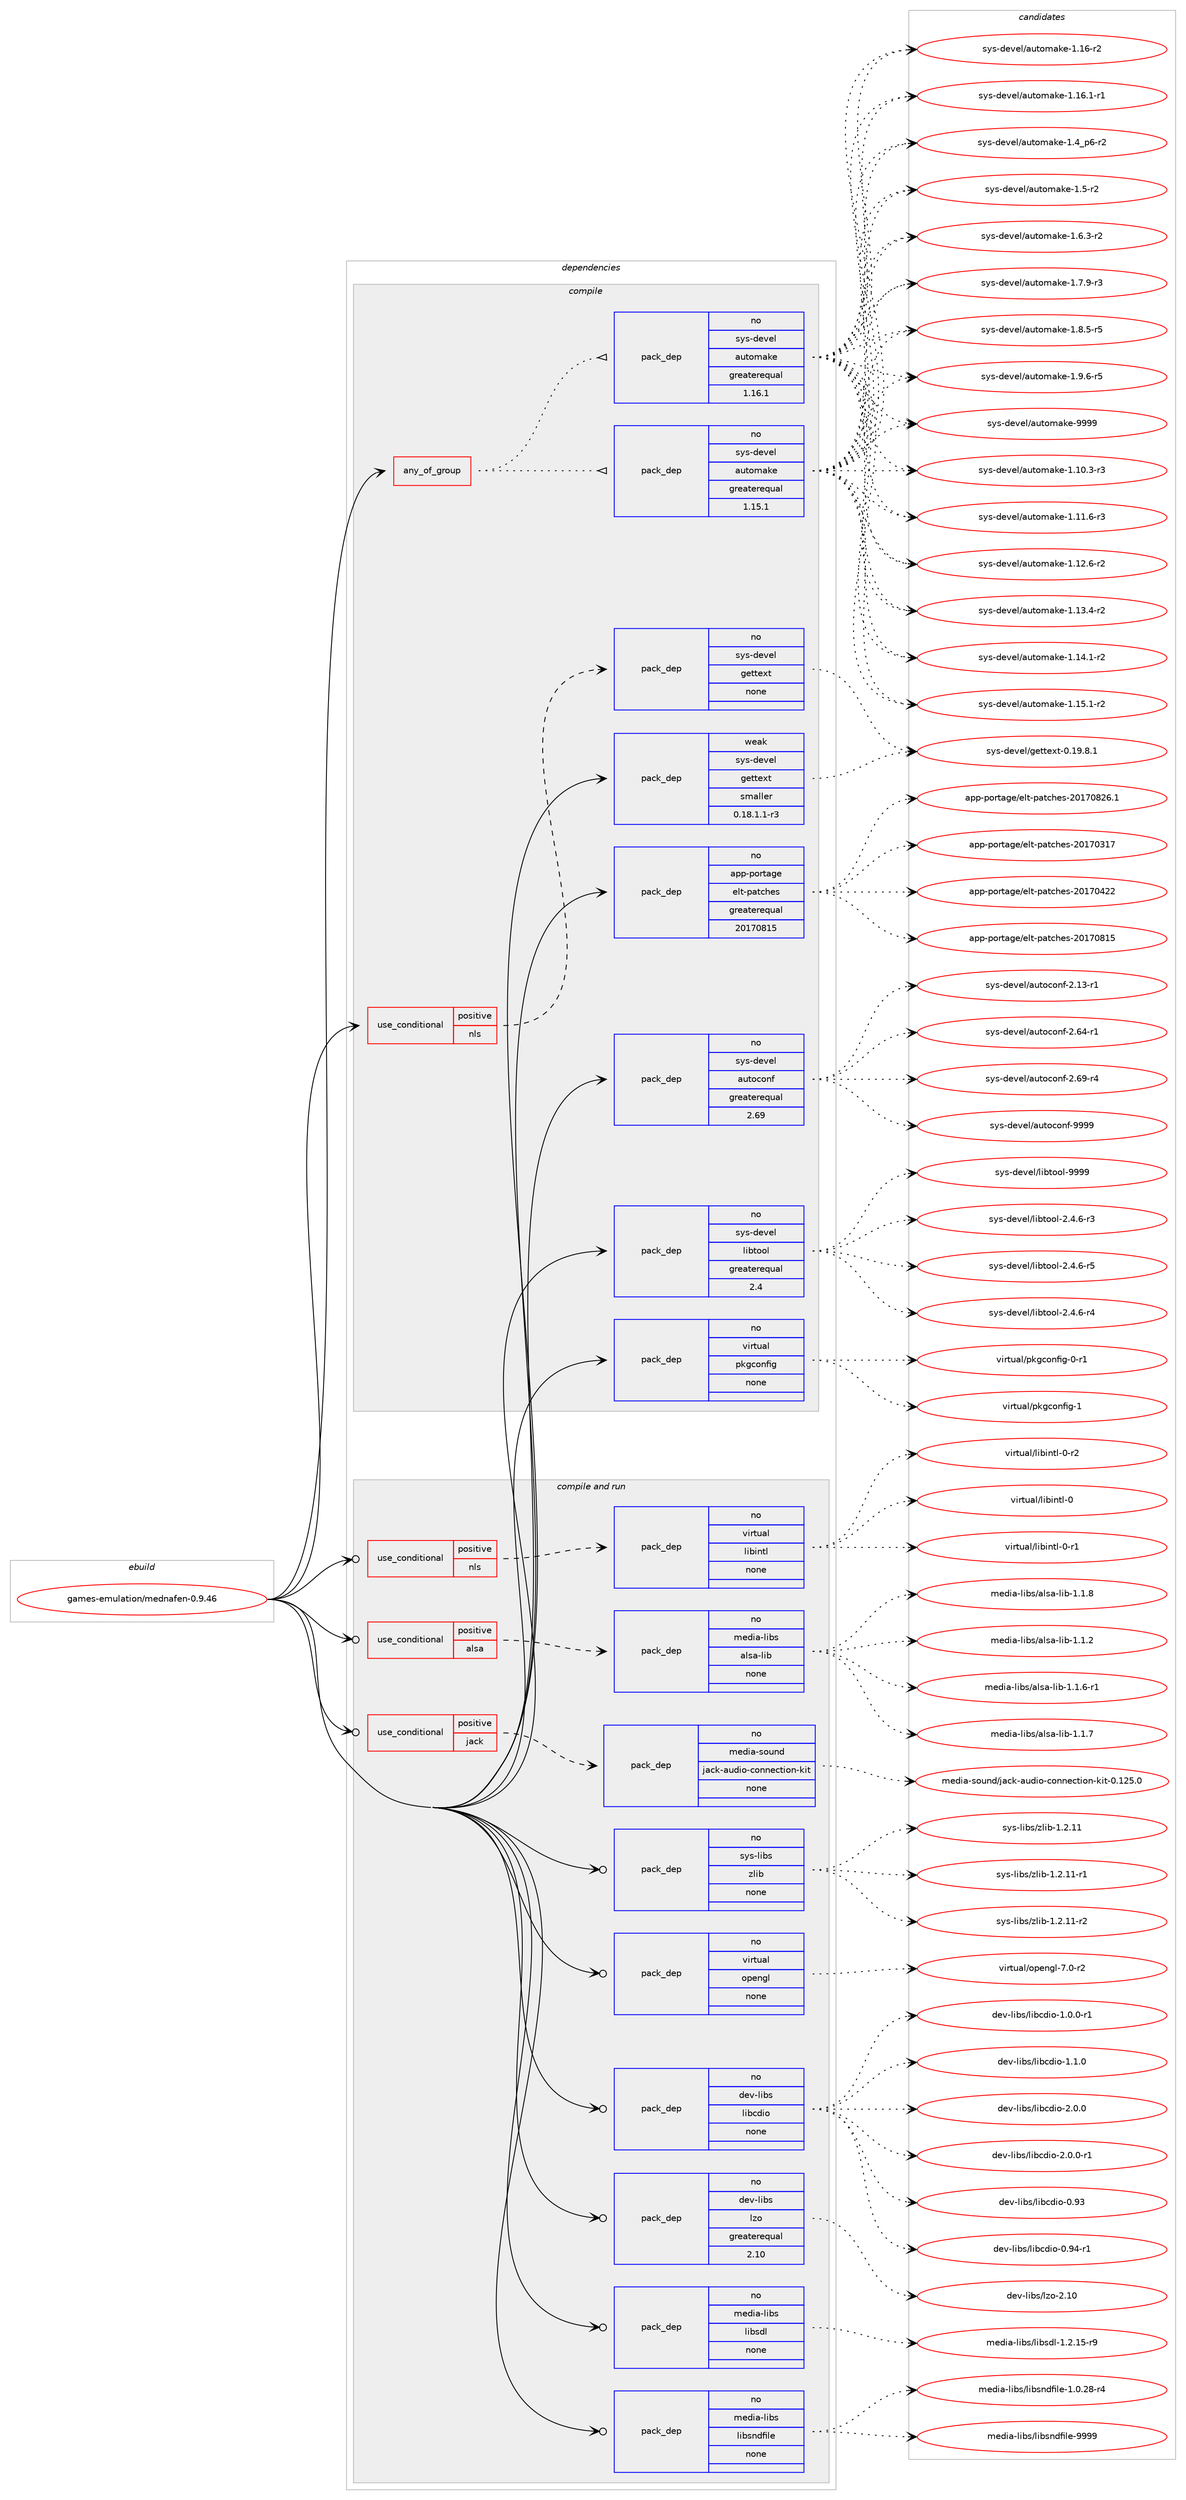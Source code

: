 digraph prolog {

# *************
# Graph options
# *************

newrank=true;
concentrate=true;
compound=true;
graph [rankdir=LR,fontname=Helvetica,fontsize=10,ranksep=1.5];#, ranksep=2.5, nodesep=0.2];
edge  [arrowhead=vee];
node  [fontname=Helvetica,fontsize=10];

# **********
# The ebuild
# **********

subgraph cluster_leftcol {
color=gray;
rank=same;
label=<<i>ebuild</i>>;
id [label="games-emulation/mednafen-0.9.46", color=red, width=4, href="../games-emulation/mednafen-0.9.46.svg"];
}

# ****************
# The dependencies
# ****************

subgraph cluster_midcol {
color=gray;
label=<<i>dependencies</i>>;
subgraph cluster_compile {
fillcolor="#eeeeee";
style=filled;
label=<<i>compile</i>>;
subgraph any23257 {
dependency1555929 [label=<<TABLE BORDER="0" CELLBORDER="1" CELLSPACING="0" CELLPADDING="4"><TR><TD CELLPADDING="10">any_of_group</TD></TR></TABLE>>, shape=none, color=red];subgraph pack1105801 {
dependency1555930 [label=<<TABLE BORDER="0" CELLBORDER="1" CELLSPACING="0" CELLPADDING="4" WIDTH="220"><TR><TD ROWSPAN="6" CELLPADDING="30">pack_dep</TD></TR><TR><TD WIDTH="110">no</TD></TR><TR><TD>sys-devel</TD></TR><TR><TD>automake</TD></TR><TR><TD>greaterequal</TD></TR><TR><TD>1.16.1</TD></TR></TABLE>>, shape=none, color=blue];
}
dependency1555929:e -> dependency1555930:w [weight=20,style="dotted",arrowhead="oinv"];
subgraph pack1105802 {
dependency1555931 [label=<<TABLE BORDER="0" CELLBORDER="1" CELLSPACING="0" CELLPADDING="4" WIDTH="220"><TR><TD ROWSPAN="6" CELLPADDING="30">pack_dep</TD></TR><TR><TD WIDTH="110">no</TD></TR><TR><TD>sys-devel</TD></TR><TR><TD>automake</TD></TR><TR><TD>greaterequal</TD></TR><TR><TD>1.15.1</TD></TR></TABLE>>, shape=none, color=blue];
}
dependency1555929:e -> dependency1555931:w [weight=20,style="dotted",arrowhead="oinv"];
}
id:e -> dependency1555929:w [weight=20,style="solid",arrowhead="vee"];
subgraph cond426278 {
dependency1555932 [label=<<TABLE BORDER="0" CELLBORDER="1" CELLSPACING="0" CELLPADDING="4"><TR><TD ROWSPAN="3" CELLPADDING="10">use_conditional</TD></TR><TR><TD>positive</TD></TR><TR><TD>nls</TD></TR></TABLE>>, shape=none, color=red];
subgraph pack1105803 {
dependency1555933 [label=<<TABLE BORDER="0" CELLBORDER="1" CELLSPACING="0" CELLPADDING="4" WIDTH="220"><TR><TD ROWSPAN="6" CELLPADDING="30">pack_dep</TD></TR><TR><TD WIDTH="110">no</TD></TR><TR><TD>sys-devel</TD></TR><TR><TD>gettext</TD></TR><TR><TD>none</TD></TR><TR><TD></TD></TR></TABLE>>, shape=none, color=blue];
}
dependency1555932:e -> dependency1555933:w [weight=20,style="dashed",arrowhead="vee"];
}
id:e -> dependency1555932:w [weight=20,style="solid",arrowhead="vee"];
subgraph pack1105804 {
dependency1555934 [label=<<TABLE BORDER="0" CELLBORDER="1" CELLSPACING="0" CELLPADDING="4" WIDTH="220"><TR><TD ROWSPAN="6" CELLPADDING="30">pack_dep</TD></TR><TR><TD WIDTH="110">no</TD></TR><TR><TD>app-portage</TD></TR><TR><TD>elt-patches</TD></TR><TR><TD>greaterequal</TD></TR><TR><TD>20170815</TD></TR></TABLE>>, shape=none, color=blue];
}
id:e -> dependency1555934:w [weight=20,style="solid",arrowhead="vee"];
subgraph pack1105805 {
dependency1555935 [label=<<TABLE BORDER="0" CELLBORDER="1" CELLSPACING="0" CELLPADDING="4" WIDTH="220"><TR><TD ROWSPAN="6" CELLPADDING="30">pack_dep</TD></TR><TR><TD WIDTH="110">no</TD></TR><TR><TD>sys-devel</TD></TR><TR><TD>autoconf</TD></TR><TR><TD>greaterequal</TD></TR><TR><TD>2.69</TD></TR></TABLE>>, shape=none, color=blue];
}
id:e -> dependency1555935:w [weight=20,style="solid",arrowhead="vee"];
subgraph pack1105806 {
dependency1555936 [label=<<TABLE BORDER="0" CELLBORDER="1" CELLSPACING="0" CELLPADDING="4" WIDTH="220"><TR><TD ROWSPAN="6" CELLPADDING="30">pack_dep</TD></TR><TR><TD WIDTH="110">no</TD></TR><TR><TD>sys-devel</TD></TR><TR><TD>libtool</TD></TR><TR><TD>greaterequal</TD></TR><TR><TD>2.4</TD></TR></TABLE>>, shape=none, color=blue];
}
id:e -> dependency1555936:w [weight=20,style="solid",arrowhead="vee"];
subgraph pack1105807 {
dependency1555937 [label=<<TABLE BORDER="0" CELLBORDER="1" CELLSPACING="0" CELLPADDING="4" WIDTH="220"><TR><TD ROWSPAN="6" CELLPADDING="30">pack_dep</TD></TR><TR><TD WIDTH="110">no</TD></TR><TR><TD>virtual</TD></TR><TR><TD>pkgconfig</TD></TR><TR><TD>none</TD></TR><TR><TD></TD></TR></TABLE>>, shape=none, color=blue];
}
id:e -> dependency1555937:w [weight=20,style="solid",arrowhead="vee"];
subgraph pack1105808 {
dependency1555938 [label=<<TABLE BORDER="0" CELLBORDER="1" CELLSPACING="0" CELLPADDING="4" WIDTH="220"><TR><TD ROWSPAN="6" CELLPADDING="30">pack_dep</TD></TR><TR><TD WIDTH="110">weak</TD></TR><TR><TD>sys-devel</TD></TR><TR><TD>gettext</TD></TR><TR><TD>smaller</TD></TR><TR><TD>0.18.1.1-r3</TD></TR></TABLE>>, shape=none, color=blue];
}
id:e -> dependency1555938:w [weight=20,style="solid",arrowhead="vee"];
}
subgraph cluster_compileandrun {
fillcolor="#eeeeee";
style=filled;
label=<<i>compile and run</i>>;
subgraph cond426279 {
dependency1555939 [label=<<TABLE BORDER="0" CELLBORDER="1" CELLSPACING="0" CELLPADDING="4"><TR><TD ROWSPAN="3" CELLPADDING="10">use_conditional</TD></TR><TR><TD>positive</TD></TR><TR><TD>alsa</TD></TR></TABLE>>, shape=none, color=red];
subgraph pack1105809 {
dependency1555940 [label=<<TABLE BORDER="0" CELLBORDER="1" CELLSPACING="0" CELLPADDING="4" WIDTH="220"><TR><TD ROWSPAN="6" CELLPADDING="30">pack_dep</TD></TR><TR><TD WIDTH="110">no</TD></TR><TR><TD>media-libs</TD></TR><TR><TD>alsa-lib</TD></TR><TR><TD>none</TD></TR><TR><TD></TD></TR></TABLE>>, shape=none, color=blue];
}
dependency1555939:e -> dependency1555940:w [weight=20,style="dashed",arrowhead="vee"];
}
id:e -> dependency1555939:w [weight=20,style="solid",arrowhead="odotvee"];
subgraph cond426280 {
dependency1555941 [label=<<TABLE BORDER="0" CELLBORDER="1" CELLSPACING="0" CELLPADDING="4"><TR><TD ROWSPAN="3" CELLPADDING="10">use_conditional</TD></TR><TR><TD>positive</TD></TR><TR><TD>jack</TD></TR></TABLE>>, shape=none, color=red];
subgraph pack1105810 {
dependency1555942 [label=<<TABLE BORDER="0" CELLBORDER="1" CELLSPACING="0" CELLPADDING="4" WIDTH="220"><TR><TD ROWSPAN="6" CELLPADDING="30">pack_dep</TD></TR><TR><TD WIDTH="110">no</TD></TR><TR><TD>media-sound</TD></TR><TR><TD>jack-audio-connection-kit</TD></TR><TR><TD>none</TD></TR><TR><TD></TD></TR></TABLE>>, shape=none, color=blue];
}
dependency1555941:e -> dependency1555942:w [weight=20,style="dashed",arrowhead="vee"];
}
id:e -> dependency1555941:w [weight=20,style="solid",arrowhead="odotvee"];
subgraph cond426281 {
dependency1555943 [label=<<TABLE BORDER="0" CELLBORDER="1" CELLSPACING="0" CELLPADDING="4"><TR><TD ROWSPAN="3" CELLPADDING="10">use_conditional</TD></TR><TR><TD>positive</TD></TR><TR><TD>nls</TD></TR></TABLE>>, shape=none, color=red];
subgraph pack1105811 {
dependency1555944 [label=<<TABLE BORDER="0" CELLBORDER="1" CELLSPACING="0" CELLPADDING="4" WIDTH="220"><TR><TD ROWSPAN="6" CELLPADDING="30">pack_dep</TD></TR><TR><TD WIDTH="110">no</TD></TR><TR><TD>virtual</TD></TR><TR><TD>libintl</TD></TR><TR><TD>none</TD></TR><TR><TD></TD></TR></TABLE>>, shape=none, color=blue];
}
dependency1555943:e -> dependency1555944:w [weight=20,style="dashed",arrowhead="vee"];
}
id:e -> dependency1555943:w [weight=20,style="solid",arrowhead="odotvee"];
subgraph pack1105812 {
dependency1555945 [label=<<TABLE BORDER="0" CELLBORDER="1" CELLSPACING="0" CELLPADDING="4" WIDTH="220"><TR><TD ROWSPAN="6" CELLPADDING="30">pack_dep</TD></TR><TR><TD WIDTH="110">no</TD></TR><TR><TD>dev-libs</TD></TR><TR><TD>libcdio</TD></TR><TR><TD>none</TD></TR><TR><TD></TD></TR></TABLE>>, shape=none, color=blue];
}
id:e -> dependency1555945:w [weight=20,style="solid",arrowhead="odotvee"];
subgraph pack1105813 {
dependency1555946 [label=<<TABLE BORDER="0" CELLBORDER="1" CELLSPACING="0" CELLPADDING="4" WIDTH="220"><TR><TD ROWSPAN="6" CELLPADDING="30">pack_dep</TD></TR><TR><TD WIDTH="110">no</TD></TR><TR><TD>dev-libs</TD></TR><TR><TD>lzo</TD></TR><TR><TD>greaterequal</TD></TR><TR><TD>2.10</TD></TR></TABLE>>, shape=none, color=blue];
}
id:e -> dependency1555946:w [weight=20,style="solid",arrowhead="odotvee"];
subgraph pack1105814 {
dependency1555947 [label=<<TABLE BORDER="0" CELLBORDER="1" CELLSPACING="0" CELLPADDING="4" WIDTH="220"><TR><TD ROWSPAN="6" CELLPADDING="30">pack_dep</TD></TR><TR><TD WIDTH="110">no</TD></TR><TR><TD>media-libs</TD></TR><TR><TD>libsdl</TD></TR><TR><TD>none</TD></TR><TR><TD></TD></TR></TABLE>>, shape=none, color=blue];
}
id:e -> dependency1555947:w [weight=20,style="solid",arrowhead="odotvee"];
subgraph pack1105815 {
dependency1555948 [label=<<TABLE BORDER="0" CELLBORDER="1" CELLSPACING="0" CELLPADDING="4" WIDTH="220"><TR><TD ROWSPAN="6" CELLPADDING="30">pack_dep</TD></TR><TR><TD WIDTH="110">no</TD></TR><TR><TD>media-libs</TD></TR><TR><TD>libsndfile</TD></TR><TR><TD>none</TD></TR><TR><TD></TD></TR></TABLE>>, shape=none, color=blue];
}
id:e -> dependency1555948:w [weight=20,style="solid",arrowhead="odotvee"];
subgraph pack1105816 {
dependency1555949 [label=<<TABLE BORDER="0" CELLBORDER="1" CELLSPACING="0" CELLPADDING="4" WIDTH="220"><TR><TD ROWSPAN="6" CELLPADDING="30">pack_dep</TD></TR><TR><TD WIDTH="110">no</TD></TR><TR><TD>sys-libs</TD></TR><TR><TD>zlib</TD></TR><TR><TD>none</TD></TR><TR><TD></TD></TR></TABLE>>, shape=none, color=blue];
}
id:e -> dependency1555949:w [weight=20,style="solid",arrowhead="odotvee"];
subgraph pack1105817 {
dependency1555950 [label=<<TABLE BORDER="0" CELLBORDER="1" CELLSPACING="0" CELLPADDING="4" WIDTH="220"><TR><TD ROWSPAN="6" CELLPADDING="30">pack_dep</TD></TR><TR><TD WIDTH="110">no</TD></TR><TR><TD>virtual</TD></TR><TR><TD>opengl</TD></TR><TR><TD>none</TD></TR><TR><TD></TD></TR></TABLE>>, shape=none, color=blue];
}
id:e -> dependency1555950:w [weight=20,style="solid",arrowhead="odotvee"];
}
subgraph cluster_run {
fillcolor="#eeeeee";
style=filled;
label=<<i>run</i>>;
}
}

# **************
# The candidates
# **************

subgraph cluster_choices {
rank=same;
color=gray;
label=<<i>candidates</i>>;

subgraph choice1105801 {
color=black;
nodesep=1;
choice11512111545100101118101108479711711611110997107101454946494846514511451 [label="sys-devel/automake-1.10.3-r3", color=red, width=4,href="../sys-devel/automake-1.10.3-r3.svg"];
choice11512111545100101118101108479711711611110997107101454946494946544511451 [label="sys-devel/automake-1.11.6-r3", color=red, width=4,href="../sys-devel/automake-1.11.6-r3.svg"];
choice11512111545100101118101108479711711611110997107101454946495046544511450 [label="sys-devel/automake-1.12.6-r2", color=red, width=4,href="../sys-devel/automake-1.12.6-r2.svg"];
choice11512111545100101118101108479711711611110997107101454946495146524511450 [label="sys-devel/automake-1.13.4-r2", color=red, width=4,href="../sys-devel/automake-1.13.4-r2.svg"];
choice11512111545100101118101108479711711611110997107101454946495246494511450 [label="sys-devel/automake-1.14.1-r2", color=red, width=4,href="../sys-devel/automake-1.14.1-r2.svg"];
choice11512111545100101118101108479711711611110997107101454946495346494511450 [label="sys-devel/automake-1.15.1-r2", color=red, width=4,href="../sys-devel/automake-1.15.1-r2.svg"];
choice1151211154510010111810110847971171161111099710710145494649544511450 [label="sys-devel/automake-1.16-r2", color=red, width=4,href="../sys-devel/automake-1.16-r2.svg"];
choice11512111545100101118101108479711711611110997107101454946495446494511449 [label="sys-devel/automake-1.16.1-r1", color=red, width=4,href="../sys-devel/automake-1.16.1-r1.svg"];
choice115121115451001011181011084797117116111109971071014549465295112544511450 [label="sys-devel/automake-1.4_p6-r2", color=red, width=4,href="../sys-devel/automake-1.4_p6-r2.svg"];
choice11512111545100101118101108479711711611110997107101454946534511450 [label="sys-devel/automake-1.5-r2", color=red, width=4,href="../sys-devel/automake-1.5-r2.svg"];
choice115121115451001011181011084797117116111109971071014549465446514511450 [label="sys-devel/automake-1.6.3-r2", color=red, width=4,href="../sys-devel/automake-1.6.3-r2.svg"];
choice115121115451001011181011084797117116111109971071014549465546574511451 [label="sys-devel/automake-1.7.9-r3", color=red, width=4,href="../sys-devel/automake-1.7.9-r3.svg"];
choice115121115451001011181011084797117116111109971071014549465646534511453 [label="sys-devel/automake-1.8.5-r5", color=red, width=4,href="../sys-devel/automake-1.8.5-r5.svg"];
choice115121115451001011181011084797117116111109971071014549465746544511453 [label="sys-devel/automake-1.9.6-r5", color=red, width=4,href="../sys-devel/automake-1.9.6-r5.svg"];
choice115121115451001011181011084797117116111109971071014557575757 [label="sys-devel/automake-9999", color=red, width=4,href="../sys-devel/automake-9999.svg"];
dependency1555930:e -> choice11512111545100101118101108479711711611110997107101454946494846514511451:w [style=dotted,weight="100"];
dependency1555930:e -> choice11512111545100101118101108479711711611110997107101454946494946544511451:w [style=dotted,weight="100"];
dependency1555930:e -> choice11512111545100101118101108479711711611110997107101454946495046544511450:w [style=dotted,weight="100"];
dependency1555930:e -> choice11512111545100101118101108479711711611110997107101454946495146524511450:w [style=dotted,weight="100"];
dependency1555930:e -> choice11512111545100101118101108479711711611110997107101454946495246494511450:w [style=dotted,weight="100"];
dependency1555930:e -> choice11512111545100101118101108479711711611110997107101454946495346494511450:w [style=dotted,weight="100"];
dependency1555930:e -> choice1151211154510010111810110847971171161111099710710145494649544511450:w [style=dotted,weight="100"];
dependency1555930:e -> choice11512111545100101118101108479711711611110997107101454946495446494511449:w [style=dotted,weight="100"];
dependency1555930:e -> choice115121115451001011181011084797117116111109971071014549465295112544511450:w [style=dotted,weight="100"];
dependency1555930:e -> choice11512111545100101118101108479711711611110997107101454946534511450:w [style=dotted,weight="100"];
dependency1555930:e -> choice115121115451001011181011084797117116111109971071014549465446514511450:w [style=dotted,weight="100"];
dependency1555930:e -> choice115121115451001011181011084797117116111109971071014549465546574511451:w [style=dotted,weight="100"];
dependency1555930:e -> choice115121115451001011181011084797117116111109971071014549465646534511453:w [style=dotted,weight="100"];
dependency1555930:e -> choice115121115451001011181011084797117116111109971071014549465746544511453:w [style=dotted,weight="100"];
dependency1555930:e -> choice115121115451001011181011084797117116111109971071014557575757:w [style=dotted,weight="100"];
}
subgraph choice1105802 {
color=black;
nodesep=1;
choice11512111545100101118101108479711711611110997107101454946494846514511451 [label="sys-devel/automake-1.10.3-r3", color=red, width=4,href="../sys-devel/automake-1.10.3-r3.svg"];
choice11512111545100101118101108479711711611110997107101454946494946544511451 [label="sys-devel/automake-1.11.6-r3", color=red, width=4,href="../sys-devel/automake-1.11.6-r3.svg"];
choice11512111545100101118101108479711711611110997107101454946495046544511450 [label="sys-devel/automake-1.12.6-r2", color=red, width=4,href="../sys-devel/automake-1.12.6-r2.svg"];
choice11512111545100101118101108479711711611110997107101454946495146524511450 [label="sys-devel/automake-1.13.4-r2", color=red, width=4,href="../sys-devel/automake-1.13.4-r2.svg"];
choice11512111545100101118101108479711711611110997107101454946495246494511450 [label="sys-devel/automake-1.14.1-r2", color=red, width=4,href="../sys-devel/automake-1.14.1-r2.svg"];
choice11512111545100101118101108479711711611110997107101454946495346494511450 [label="sys-devel/automake-1.15.1-r2", color=red, width=4,href="../sys-devel/automake-1.15.1-r2.svg"];
choice1151211154510010111810110847971171161111099710710145494649544511450 [label="sys-devel/automake-1.16-r2", color=red, width=4,href="../sys-devel/automake-1.16-r2.svg"];
choice11512111545100101118101108479711711611110997107101454946495446494511449 [label="sys-devel/automake-1.16.1-r1", color=red, width=4,href="../sys-devel/automake-1.16.1-r1.svg"];
choice115121115451001011181011084797117116111109971071014549465295112544511450 [label="sys-devel/automake-1.4_p6-r2", color=red, width=4,href="../sys-devel/automake-1.4_p6-r2.svg"];
choice11512111545100101118101108479711711611110997107101454946534511450 [label="sys-devel/automake-1.5-r2", color=red, width=4,href="../sys-devel/automake-1.5-r2.svg"];
choice115121115451001011181011084797117116111109971071014549465446514511450 [label="sys-devel/automake-1.6.3-r2", color=red, width=4,href="../sys-devel/automake-1.6.3-r2.svg"];
choice115121115451001011181011084797117116111109971071014549465546574511451 [label="sys-devel/automake-1.7.9-r3", color=red, width=4,href="../sys-devel/automake-1.7.9-r3.svg"];
choice115121115451001011181011084797117116111109971071014549465646534511453 [label="sys-devel/automake-1.8.5-r5", color=red, width=4,href="../sys-devel/automake-1.8.5-r5.svg"];
choice115121115451001011181011084797117116111109971071014549465746544511453 [label="sys-devel/automake-1.9.6-r5", color=red, width=4,href="../sys-devel/automake-1.9.6-r5.svg"];
choice115121115451001011181011084797117116111109971071014557575757 [label="sys-devel/automake-9999", color=red, width=4,href="../sys-devel/automake-9999.svg"];
dependency1555931:e -> choice11512111545100101118101108479711711611110997107101454946494846514511451:w [style=dotted,weight="100"];
dependency1555931:e -> choice11512111545100101118101108479711711611110997107101454946494946544511451:w [style=dotted,weight="100"];
dependency1555931:e -> choice11512111545100101118101108479711711611110997107101454946495046544511450:w [style=dotted,weight="100"];
dependency1555931:e -> choice11512111545100101118101108479711711611110997107101454946495146524511450:w [style=dotted,weight="100"];
dependency1555931:e -> choice11512111545100101118101108479711711611110997107101454946495246494511450:w [style=dotted,weight="100"];
dependency1555931:e -> choice11512111545100101118101108479711711611110997107101454946495346494511450:w [style=dotted,weight="100"];
dependency1555931:e -> choice1151211154510010111810110847971171161111099710710145494649544511450:w [style=dotted,weight="100"];
dependency1555931:e -> choice11512111545100101118101108479711711611110997107101454946495446494511449:w [style=dotted,weight="100"];
dependency1555931:e -> choice115121115451001011181011084797117116111109971071014549465295112544511450:w [style=dotted,weight="100"];
dependency1555931:e -> choice11512111545100101118101108479711711611110997107101454946534511450:w [style=dotted,weight="100"];
dependency1555931:e -> choice115121115451001011181011084797117116111109971071014549465446514511450:w [style=dotted,weight="100"];
dependency1555931:e -> choice115121115451001011181011084797117116111109971071014549465546574511451:w [style=dotted,weight="100"];
dependency1555931:e -> choice115121115451001011181011084797117116111109971071014549465646534511453:w [style=dotted,weight="100"];
dependency1555931:e -> choice115121115451001011181011084797117116111109971071014549465746544511453:w [style=dotted,weight="100"];
dependency1555931:e -> choice115121115451001011181011084797117116111109971071014557575757:w [style=dotted,weight="100"];
}
subgraph choice1105803 {
color=black;
nodesep=1;
choice1151211154510010111810110847103101116116101120116454846495746564649 [label="sys-devel/gettext-0.19.8.1", color=red, width=4,href="../sys-devel/gettext-0.19.8.1.svg"];
dependency1555933:e -> choice1151211154510010111810110847103101116116101120116454846495746564649:w [style=dotted,weight="100"];
}
subgraph choice1105804 {
color=black;
nodesep=1;
choice97112112451121111141169710310147101108116451129711699104101115455048495548514955 [label="app-portage/elt-patches-20170317", color=red, width=4,href="../app-portage/elt-patches-20170317.svg"];
choice97112112451121111141169710310147101108116451129711699104101115455048495548525050 [label="app-portage/elt-patches-20170422", color=red, width=4,href="../app-portage/elt-patches-20170422.svg"];
choice97112112451121111141169710310147101108116451129711699104101115455048495548564953 [label="app-portage/elt-patches-20170815", color=red, width=4,href="../app-portage/elt-patches-20170815.svg"];
choice971121124511211111411697103101471011081164511297116991041011154550484955485650544649 [label="app-portage/elt-patches-20170826.1", color=red, width=4,href="../app-portage/elt-patches-20170826.1.svg"];
dependency1555934:e -> choice97112112451121111141169710310147101108116451129711699104101115455048495548514955:w [style=dotted,weight="100"];
dependency1555934:e -> choice97112112451121111141169710310147101108116451129711699104101115455048495548525050:w [style=dotted,weight="100"];
dependency1555934:e -> choice97112112451121111141169710310147101108116451129711699104101115455048495548564953:w [style=dotted,weight="100"];
dependency1555934:e -> choice971121124511211111411697103101471011081164511297116991041011154550484955485650544649:w [style=dotted,weight="100"];
}
subgraph choice1105805 {
color=black;
nodesep=1;
choice1151211154510010111810110847971171161119911111010245504649514511449 [label="sys-devel/autoconf-2.13-r1", color=red, width=4,href="../sys-devel/autoconf-2.13-r1.svg"];
choice1151211154510010111810110847971171161119911111010245504654524511449 [label="sys-devel/autoconf-2.64-r1", color=red, width=4,href="../sys-devel/autoconf-2.64-r1.svg"];
choice1151211154510010111810110847971171161119911111010245504654574511452 [label="sys-devel/autoconf-2.69-r4", color=red, width=4,href="../sys-devel/autoconf-2.69-r4.svg"];
choice115121115451001011181011084797117116111991111101024557575757 [label="sys-devel/autoconf-9999", color=red, width=4,href="../sys-devel/autoconf-9999.svg"];
dependency1555935:e -> choice1151211154510010111810110847971171161119911111010245504649514511449:w [style=dotted,weight="100"];
dependency1555935:e -> choice1151211154510010111810110847971171161119911111010245504654524511449:w [style=dotted,weight="100"];
dependency1555935:e -> choice1151211154510010111810110847971171161119911111010245504654574511452:w [style=dotted,weight="100"];
dependency1555935:e -> choice115121115451001011181011084797117116111991111101024557575757:w [style=dotted,weight="100"];
}
subgraph choice1105806 {
color=black;
nodesep=1;
choice1151211154510010111810110847108105981161111111084550465246544511451 [label="sys-devel/libtool-2.4.6-r3", color=red, width=4,href="../sys-devel/libtool-2.4.6-r3.svg"];
choice1151211154510010111810110847108105981161111111084550465246544511452 [label="sys-devel/libtool-2.4.6-r4", color=red, width=4,href="../sys-devel/libtool-2.4.6-r4.svg"];
choice1151211154510010111810110847108105981161111111084550465246544511453 [label="sys-devel/libtool-2.4.6-r5", color=red, width=4,href="../sys-devel/libtool-2.4.6-r5.svg"];
choice1151211154510010111810110847108105981161111111084557575757 [label="sys-devel/libtool-9999", color=red, width=4,href="../sys-devel/libtool-9999.svg"];
dependency1555936:e -> choice1151211154510010111810110847108105981161111111084550465246544511451:w [style=dotted,weight="100"];
dependency1555936:e -> choice1151211154510010111810110847108105981161111111084550465246544511452:w [style=dotted,weight="100"];
dependency1555936:e -> choice1151211154510010111810110847108105981161111111084550465246544511453:w [style=dotted,weight="100"];
dependency1555936:e -> choice1151211154510010111810110847108105981161111111084557575757:w [style=dotted,weight="100"];
}
subgraph choice1105807 {
color=black;
nodesep=1;
choice11810511411611797108471121071039911111010210510345484511449 [label="virtual/pkgconfig-0-r1", color=red, width=4,href="../virtual/pkgconfig-0-r1.svg"];
choice1181051141161179710847112107103991111101021051034549 [label="virtual/pkgconfig-1", color=red, width=4,href="../virtual/pkgconfig-1.svg"];
dependency1555937:e -> choice11810511411611797108471121071039911111010210510345484511449:w [style=dotted,weight="100"];
dependency1555937:e -> choice1181051141161179710847112107103991111101021051034549:w [style=dotted,weight="100"];
}
subgraph choice1105808 {
color=black;
nodesep=1;
choice1151211154510010111810110847103101116116101120116454846495746564649 [label="sys-devel/gettext-0.19.8.1", color=red, width=4,href="../sys-devel/gettext-0.19.8.1.svg"];
dependency1555938:e -> choice1151211154510010111810110847103101116116101120116454846495746564649:w [style=dotted,weight="100"];
}
subgraph choice1105809 {
color=black;
nodesep=1;
choice1091011001059745108105981154797108115974510810598454946494650 [label="media-libs/alsa-lib-1.1.2", color=red, width=4,href="../media-libs/alsa-lib-1.1.2.svg"];
choice10910110010597451081059811547971081159745108105984549464946544511449 [label="media-libs/alsa-lib-1.1.6-r1", color=red, width=4,href="../media-libs/alsa-lib-1.1.6-r1.svg"];
choice1091011001059745108105981154797108115974510810598454946494655 [label="media-libs/alsa-lib-1.1.7", color=red, width=4,href="../media-libs/alsa-lib-1.1.7.svg"];
choice1091011001059745108105981154797108115974510810598454946494656 [label="media-libs/alsa-lib-1.1.8", color=red, width=4,href="../media-libs/alsa-lib-1.1.8.svg"];
dependency1555940:e -> choice1091011001059745108105981154797108115974510810598454946494650:w [style=dotted,weight="100"];
dependency1555940:e -> choice10910110010597451081059811547971081159745108105984549464946544511449:w [style=dotted,weight="100"];
dependency1555940:e -> choice1091011001059745108105981154797108115974510810598454946494655:w [style=dotted,weight="100"];
dependency1555940:e -> choice1091011001059745108105981154797108115974510810598454946494656:w [style=dotted,weight="100"];
}
subgraph choice1105810 {
color=black;
nodesep=1;
choice10910110010597451151111171101004710697991074597117100105111459911111011010199116105111110451071051164548464950534648 [label="media-sound/jack-audio-connection-kit-0.125.0", color=red, width=4,href="../media-sound/jack-audio-connection-kit-0.125.0.svg"];
dependency1555942:e -> choice10910110010597451151111171101004710697991074597117100105111459911111011010199116105111110451071051164548464950534648:w [style=dotted,weight="100"];
}
subgraph choice1105811 {
color=black;
nodesep=1;
choice1181051141161179710847108105981051101161084548 [label="virtual/libintl-0", color=red, width=4,href="../virtual/libintl-0.svg"];
choice11810511411611797108471081059810511011610845484511449 [label="virtual/libintl-0-r1", color=red, width=4,href="../virtual/libintl-0-r1.svg"];
choice11810511411611797108471081059810511011610845484511450 [label="virtual/libintl-0-r2", color=red, width=4,href="../virtual/libintl-0-r2.svg"];
dependency1555944:e -> choice1181051141161179710847108105981051101161084548:w [style=dotted,weight="100"];
dependency1555944:e -> choice11810511411611797108471081059810511011610845484511449:w [style=dotted,weight="100"];
dependency1555944:e -> choice11810511411611797108471081059810511011610845484511450:w [style=dotted,weight="100"];
}
subgraph choice1105812 {
color=black;
nodesep=1;
choice10010111845108105981154710810598991001051114548465751 [label="dev-libs/libcdio-0.93", color=red, width=4,href="../dev-libs/libcdio-0.93.svg"];
choice100101118451081059811547108105989910010511145484657524511449 [label="dev-libs/libcdio-0.94-r1", color=red, width=4,href="../dev-libs/libcdio-0.94-r1.svg"];
choice10010111845108105981154710810598991001051114549464846484511449 [label="dev-libs/libcdio-1.0.0-r1", color=red, width=4,href="../dev-libs/libcdio-1.0.0-r1.svg"];
choice1001011184510810598115471081059899100105111454946494648 [label="dev-libs/libcdio-1.1.0", color=red, width=4,href="../dev-libs/libcdio-1.1.0.svg"];
choice1001011184510810598115471081059899100105111455046484648 [label="dev-libs/libcdio-2.0.0", color=red, width=4,href="../dev-libs/libcdio-2.0.0.svg"];
choice10010111845108105981154710810598991001051114550464846484511449 [label="dev-libs/libcdio-2.0.0-r1", color=red, width=4,href="../dev-libs/libcdio-2.0.0-r1.svg"];
dependency1555945:e -> choice10010111845108105981154710810598991001051114548465751:w [style=dotted,weight="100"];
dependency1555945:e -> choice100101118451081059811547108105989910010511145484657524511449:w [style=dotted,weight="100"];
dependency1555945:e -> choice10010111845108105981154710810598991001051114549464846484511449:w [style=dotted,weight="100"];
dependency1555945:e -> choice1001011184510810598115471081059899100105111454946494648:w [style=dotted,weight="100"];
dependency1555945:e -> choice1001011184510810598115471081059899100105111455046484648:w [style=dotted,weight="100"];
dependency1555945:e -> choice10010111845108105981154710810598991001051114550464846484511449:w [style=dotted,weight="100"];
}
subgraph choice1105813 {
color=black;
nodesep=1;
choice1001011184510810598115471081221114550464948 [label="dev-libs/lzo-2.10", color=red, width=4,href="../dev-libs/lzo-2.10.svg"];
dependency1555946:e -> choice1001011184510810598115471081221114550464948:w [style=dotted,weight="100"];
}
subgraph choice1105814 {
color=black;
nodesep=1;
choice1091011001059745108105981154710810598115100108454946504649534511457 [label="media-libs/libsdl-1.2.15-r9", color=red, width=4,href="../media-libs/libsdl-1.2.15-r9.svg"];
dependency1555947:e -> choice1091011001059745108105981154710810598115100108454946504649534511457:w [style=dotted,weight="100"];
}
subgraph choice1105815 {
color=black;
nodesep=1;
choice1091011001059745108105981154710810598115110100102105108101454946484650564511452 [label="media-libs/libsndfile-1.0.28-r4", color=red, width=4,href="../media-libs/libsndfile-1.0.28-r4.svg"];
choice10910110010597451081059811547108105981151101001021051081014557575757 [label="media-libs/libsndfile-9999", color=red, width=4,href="../media-libs/libsndfile-9999.svg"];
dependency1555948:e -> choice1091011001059745108105981154710810598115110100102105108101454946484650564511452:w [style=dotted,weight="100"];
dependency1555948:e -> choice10910110010597451081059811547108105981151101001021051081014557575757:w [style=dotted,weight="100"];
}
subgraph choice1105816 {
color=black;
nodesep=1;
choice1151211154510810598115471221081059845494650464949 [label="sys-libs/zlib-1.2.11", color=red, width=4,href="../sys-libs/zlib-1.2.11.svg"];
choice11512111545108105981154712210810598454946504649494511449 [label="sys-libs/zlib-1.2.11-r1", color=red, width=4,href="../sys-libs/zlib-1.2.11-r1.svg"];
choice11512111545108105981154712210810598454946504649494511450 [label="sys-libs/zlib-1.2.11-r2", color=red, width=4,href="../sys-libs/zlib-1.2.11-r2.svg"];
dependency1555949:e -> choice1151211154510810598115471221081059845494650464949:w [style=dotted,weight="100"];
dependency1555949:e -> choice11512111545108105981154712210810598454946504649494511449:w [style=dotted,weight="100"];
dependency1555949:e -> choice11512111545108105981154712210810598454946504649494511450:w [style=dotted,weight="100"];
}
subgraph choice1105817 {
color=black;
nodesep=1;
choice1181051141161179710847111112101110103108455546484511450 [label="virtual/opengl-7.0-r2", color=red, width=4,href="../virtual/opengl-7.0-r2.svg"];
dependency1555950:e -> choice1181051141161179710847111112101110103108455546484511450:w [style=dotted,weight="100"];
}
}

}
